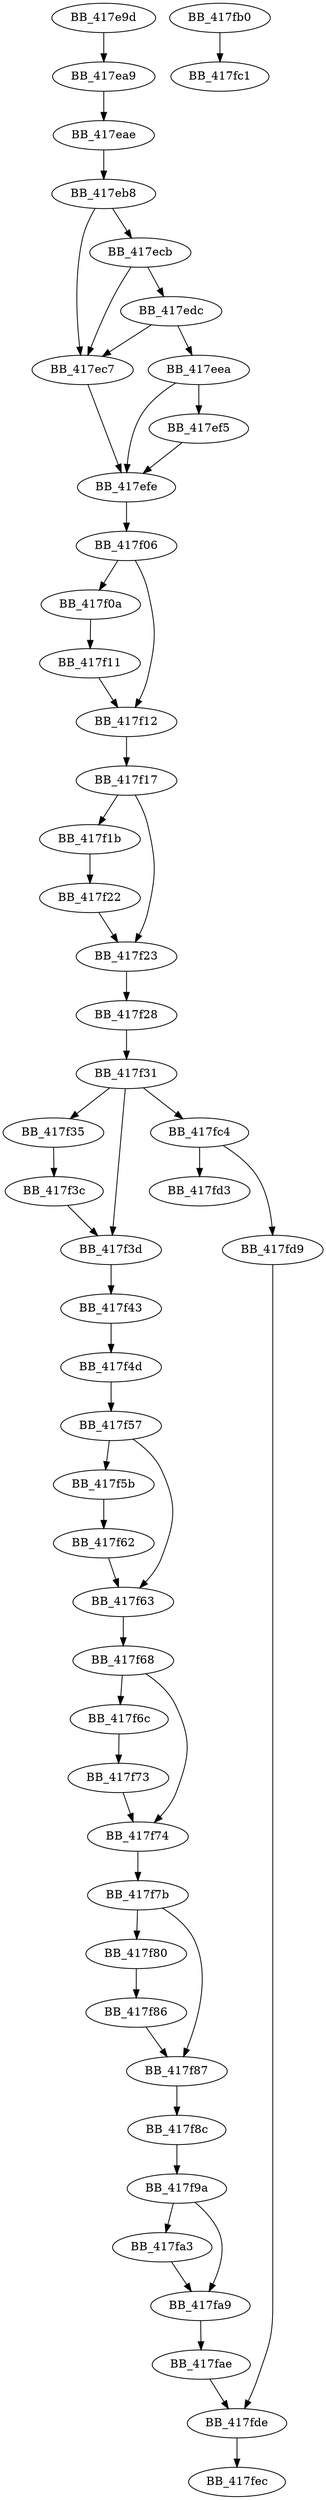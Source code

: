DiGraph ___tmainCRTStartup{
BB_417e9d->BB_417ea9
BB_417ea9->BB_417eae
BB_417eae->BB_417eb8
BB_417eb8->BB_417ec7
BB_417eb8->BB_417ecb
BB_417ec7->BB_417efe
BB_417ecb->BB_417ec7
BB_417ecb->BB_417edc
BB_417edc->BB_417ec7
BB_417edc->BB_417eea
BB_417eea->BB_417ef5
BB_417eea->BB_417efe
BB_417ef5->BB_417efe
BB_417efe->BB_417f06
BB_417f06->BB_417f0a
BB_417f06->BB_417f12
BB_417f0a->BB_417f11
BB_417f11->BB_417f12
BB_417f12->BB_417f17
BB_417f17->BB_417f1b
BB_417f17->BB_417f23
BB_417f1b->BB_417f22
BB_417f22->BB_417f23
BB_417f23->BB_417f28
BB_417f28->BB_417f31
BB_417f31->BB_417f35
BB_417f31->BB_417f3d
BB_417f31->BB_417fc4
BB_417f35->BB_417f3c
BB_417f3c->BB_417f3d
BB_417f3d->BB_417f43
BB_417f43->BB_417f4d
BB_417f4d->BB_417f57
BB_417f57->BB_417f5b
BB_417f57->BB_417f63
BB_417f5b->BB_417f62
BB_417f62->BB_417f63
BB_417f63->BB_417f68
BB_417f68->BB_417f6c
BB_417f68->BB_417f74
BB_417f6c->BB_417f73
BB_417f73->BB_417f74
BB_417f74->BB_417f7b
BB_417f7b->BB_417f80
BB_417f7b->BB_417f87
BB_417f80->BB_417f86
BB_417f86->BB_417f87
BB_417f87->BB_417f8c
BB_417f8c->BB_417f9a
BB_417f9a->BB_417fa3
BB_417f9a->BB_417fa9
BB_417fa3->BB_417fa9
BB_417fa9->BB_417fae
BB_417fae->BB_417fde
BB_417fb0->BB_417fc1
BB_417fc4->BB_417fd3
BB_417fc4->BB_417fd9
BB_417fd9->BB_417fde
BB_417fde->BB_417fec
}
